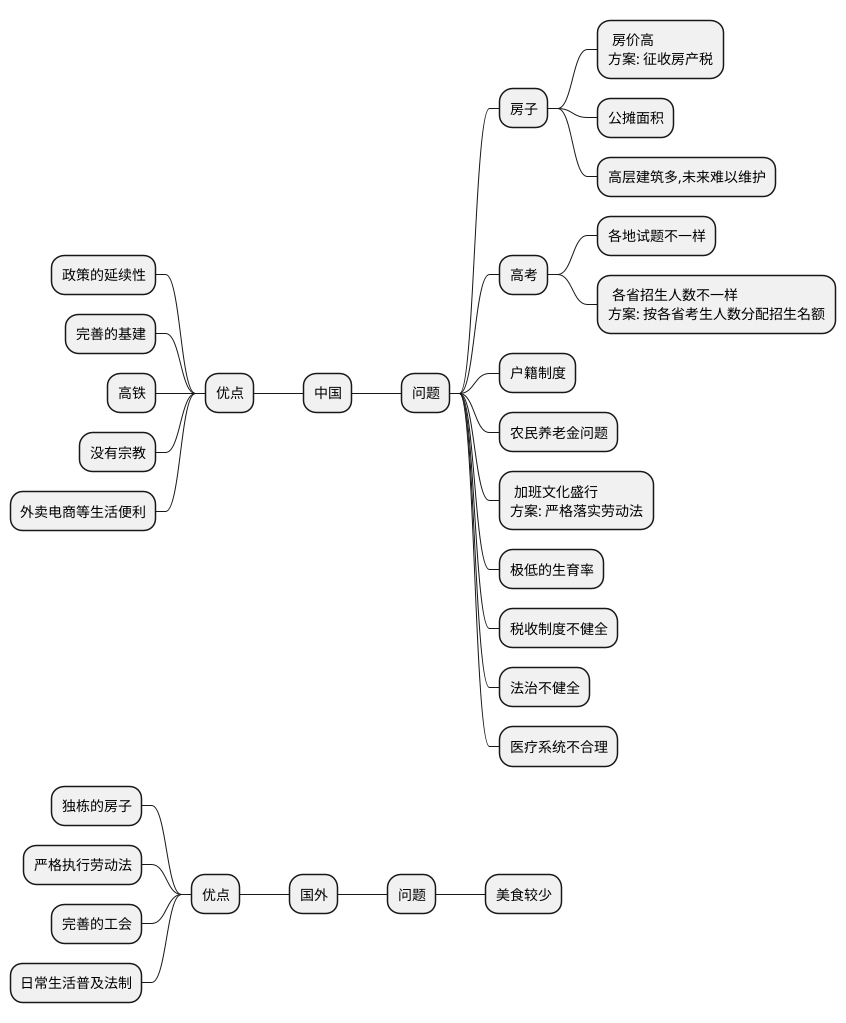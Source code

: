 @startmindmap 中国
* 中国
** 问题
*** 房子
****: 房价高
方案: 征收房产税;
**** 公摊面积
**** 高层建筑多,未来难以维护
*** 高考
**** 各地试题不一样
****: 各省招生人数不一样
方案: 按各省考生人数分配招生名额;
*** 户籍制度
*** 农民养老金问题
***: 加班文化盛行
方案: 严格落实劳动法;
*** 极低的生育率
*** 税收制度不健全
*** 法治不健全
*** 医疗系统不合理


-- 优点
--- 政策的延续性
--- 完善的基建
--- 高铁
--- 没有宗教
--- 外卖电商等生活便利


* 国外
** 问题
*** 美食较少

-- 优点
--- 独栋的房子
--- 严格执行劳动法
--- 完善的工会
--- 日常生活普及法制
@endmindmap